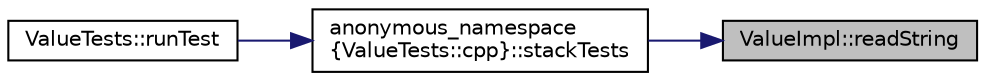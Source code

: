 digraph "ValueImpl::readString"
{
 // INTERACTIVE_SVG=YES
 // LATEX_PDF_SIZE
  edge [fontname="Helvetica",fontsize="10",labelfontname="Helvetica",labelfontsize="10"];
  node [fontname="Helvetica",fontsize="10",shape=record];
  rankdir="RL";
  Node1 [label="ValueImpl::readString",height=0.2,width=0.4,color="black", fillcolor="grey75", style="filled", fontcolor="black",tooltip=" "];
  Node1 -> Node2 [dir="back",color="midnightblue",fontsize="10",style="solid",fontname="Helvetica"];
  Node2 [label="anonymous_namespace\l\{ValueTests::cpp\}::stackTests",height=0.2,width=0.4,color="black", fillcolor="white", style="filled",URL="$namespaceanonymous__namespace_02_value_tests_8cpp_03.html#a70d89173035d943ef6c7b20f0aa017a7",tooltip="Tests all functionality on stacked Values."];
  Node2 -> Node3 [dir="back",color="midnightblue",fontsize="10",style="solid",fontname="Helvetica"];
  Node3 [label="ValueTests::runTest",height=0.2,width=0.4,color="black", fillcolor="white", style="filled",URL="$class_value_tests.html#a3f7ac17dd7b66fb9a9d1ad00b6389301",tooltip=" "];
}
